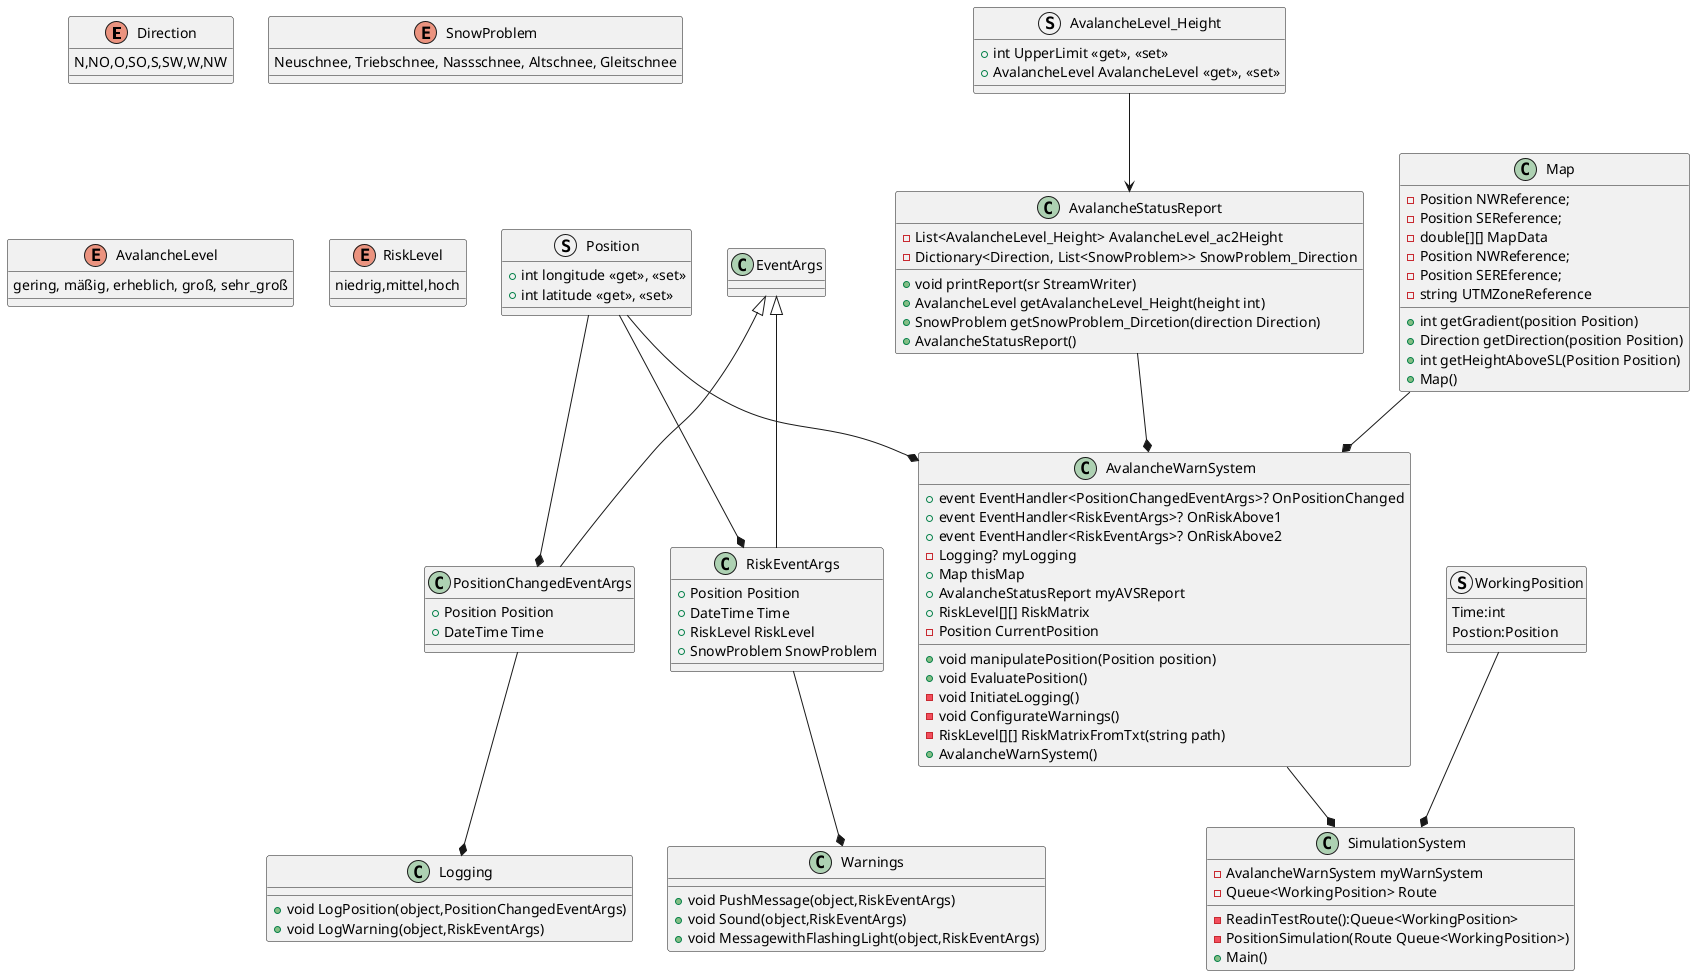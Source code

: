 @startuml ClassDiagram
enum Direction
{
    N,NO,O,SO,S,SW,W,NW
}

enum SnowProblem
{
    Neuschnee, Triebschnee, Nassschnee, Altschnee, Gleitschnee
}

enum AvalancheLevel
{
    gering, mäßig, erheblich, groß, sehr_groß
}

enum RiskLevel
{
    niedrig,mittel,hoch
}

struct Position
{
    + int longitude <<get>>, <<set>>
    + int latitude <<get>>, <<set>>
}

struct AvalancheLevel_Height
{
    + int UpperLimit <<get>>, <<set>>
    + AvalancheLevel AvalancheLevel <<get>>, <<set>>
}

class AvalancheStatusReport
{
    - List<AvalancheLevel_Height> AvalancheLevel_ac2Height
    - Dictionary<Direction, List<SnowProblem>> SnowProblem_Direction
    + void printReport(sr StreamWriter)
    + AvalancheLevel getAvalancheLevel_Height(height int)
    + SnowProblem getSnowProblem_Dircetion(direction Direction)
    + AvalancheStatusReport()
}

class Map
{
    - Position NWReference;
    - Position SEReference;
    - double[][] MapData
    - Position NWReference;
    - Position SEREference;
    - string UTMZoneReference
    + int getGradient(position Position)
    + Direction getDirection(position Position)
    + int getHeightAboveSL(Position Position)
    + Map()
}

class Warnings
{
    + void PushMessage(object,RiskEventArgs)
    + void Sound(object,RiskEventArgs)
    + void MessagewithFlashingLight(object,RiskEventArgs)
}

class Logging
{
    + void LogPosition(object,PositionChangedEventArgs)
    + void LogWarning(object,RiskEventArgs)
}

class PositionChangedEventArgs
{
    + Position Position
    + DateTime Time
}

class RiskEventArgs
{
    + Position Position
    + DateTime Time
    + RiskLevel RiskLevel
    + SnowProblem SnowProblem
}

class AvalancheWarnSystem
{
    + event EventHandler<PositionChangedEventArgs>? OnPositionChanged
    + event EventHandler<RiskEventArgs>? OnRiskAbove1
    + event EventHandler<RiskEventArgs>? OnRiskAbove2
    - Logging? myLogging
    + Map thisMap
    + AvalancheStatusReport myAVSReport
    + RiskLevel[][] RiskMatrix
    - Position CurrentPosition 
    + void manipulatePosition(Position position)
    + void EvaluatePosition()
    - void InitiateLogging()
    - void ConfigurateWarnings()
    - RiskLevel[][] RiskMatrixFromTxt(string path)
    + AvalancheWarnSystem()
}

struct WorkingPosition
{
    Time:int
    Postion:Position    
}
class SimulationSystem
{
    - AvalancheWarnSystem myWarnSystem
    - Queue<WorkingPosition> Route
    - ReadinTestRoute():Queue<WorkingPosition>
    - PositionSimulation(Route Queue<WorkingPosition>)
    + Main()
}

RiskEventArgs --* Warnings
PositionChangedEventArgs --* Logging
EventArgs <|-- RiskEventArgs
EventArgs <|-- PositionChangedEventArgs
AvalancheLevel_Height --> AvalancheStatusReport
Position --* RiskEventArgs
Position --* PositionChangedEventArgs
Position --* AvalancheWarnSystem
AvalancheStatusReport --* AvalancheWarnSystem
Map --* AvalancheWarnSystem
AvalancheWarnSystem --* SimulationSystem
WorkingPosition --* SimulationSystem

@enduml
